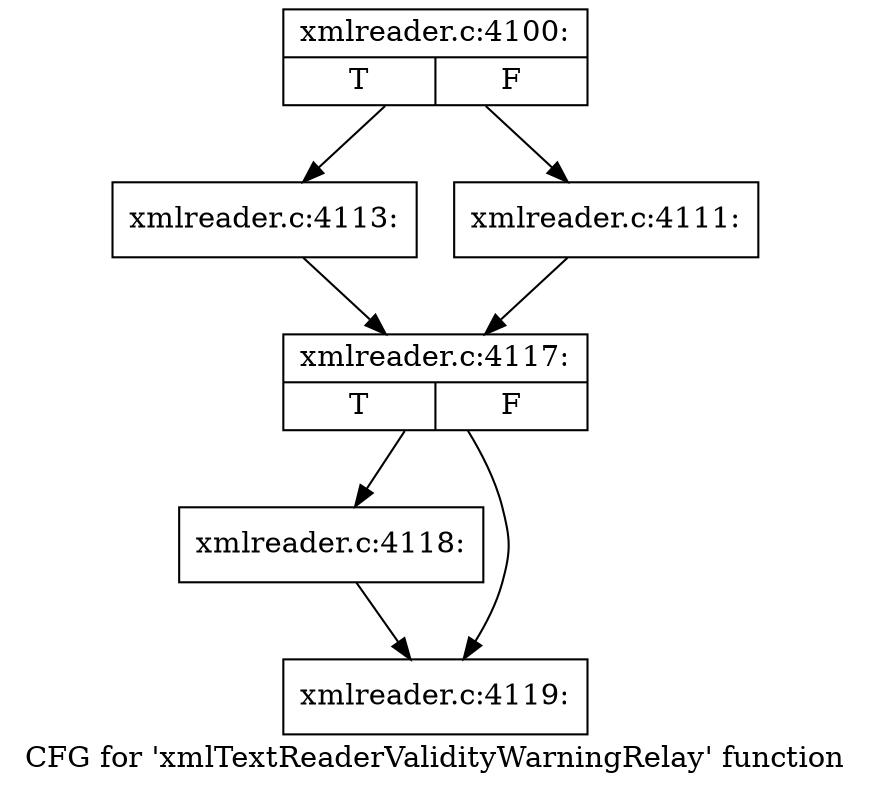 digraph "CFG for 'xmlTextReaderValidityWarningRelay' function" {
	label="CFG for 'xmlTextReaderValidityWarningRelay' function";

	Node0x55e449257160 [shape=record,label="{xmlreader.c:4100:|{<s0>T|<s1>F}}"];
	Node0x55e449257160 -> Node0x55e4494a7f40;
	Node0x55e449257160 -> Node0x55e4494a7ea0;
	Node0x55e4494a7ea0 [shape=record,label="{xmlreader.c:4111:}"];
	Node0x55e4494a7ea0 -> Node0x55e4494a7ef0;
	Node0x55e4494a7f40 [shape=record,label="{xmlreader.c:4113:}"];
	Node0x55e4494a7f40 -> Node0x55e4494a7ef0;
	Node0x55e4494a7ef0 [shape=record,label="{xmlreader.c:4117:|{<s0>T|<s1>F}}"];
	Node0x55e4494a7ef0 -> Node0x55e4494a8d10;
	Node0x55e4494a7ef0 -> Node0x55e4494a8d60;
	Node0x55e4494a8d10 [shape=record,label="{xmlreader.c:4118:}"];
	Node0x55e4494a8d10 -> Node0x55e4494a8d60;
	Node0x55e4494a8d60 [shape=record,label="{xmlreader.c:4119:}"];
}
